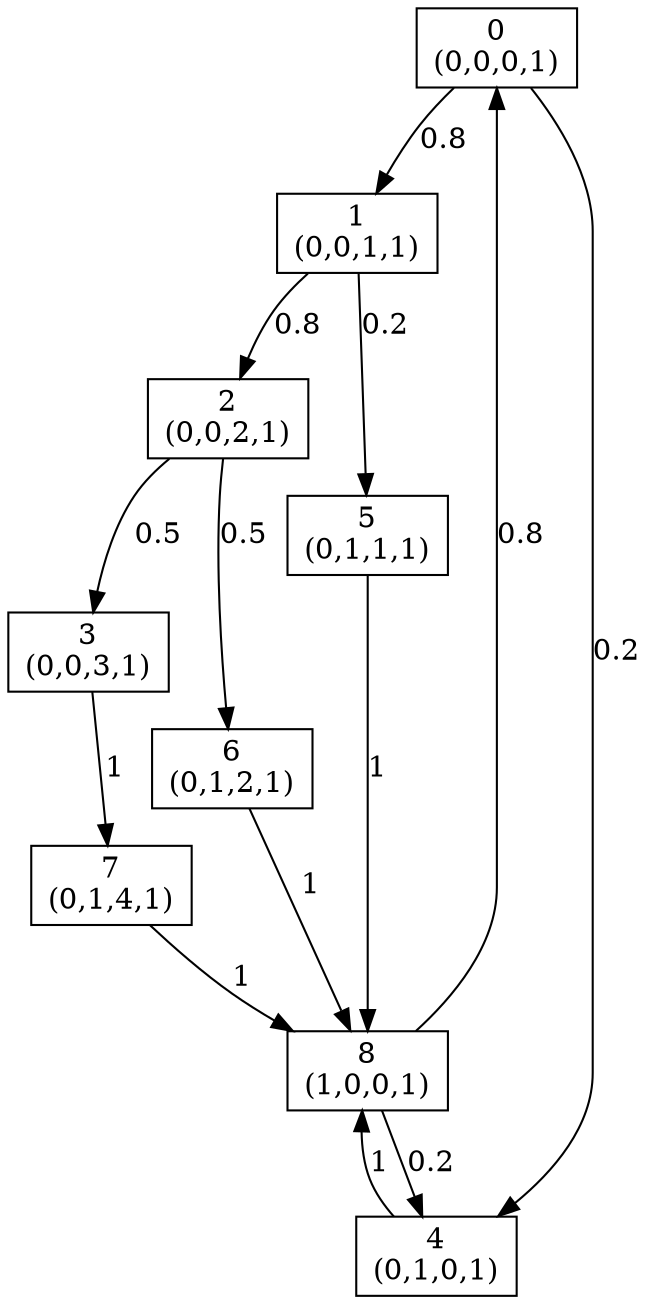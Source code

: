digraph P {
node [shape=box];
0 -> 1 [ label="0.8" ];
0 -> 4 [ label="0.2" ];
1 -> 2 [ label="0.8" ];
1 -> 5 [ label="0.2" ];
2 -> 3 [ label="0.5" ];
2 -> 6 [ label="0.5" ];
3 -> 7 [ label="1" ];
4 -> 8 [ label="1" ];
5 -> 8 [ label="1" ];
6 -> 8 [ label="1" ];
7 -> 8 [ label="1" ];
8 -> 0 [ label="0.8" ];
8 -> 4 [ label="0.2" ];
0 [label="0\n(0,0,0,1)"];
1 [label="1\n(0,0,1,1)"];
2 [label="2\n(0,0,2,1)"];
3 [label="3\n(0,0,3,1)"];
4 [label="4\n(0,1,0,1)"];
5 [label="5\n(0,1,1,1)"];
6 [label="6\n(0,1,2,1)"];
7 [label="7\n(0,1,4,1)"];
8 [label="8\n(1,0,0,1)"];
}
